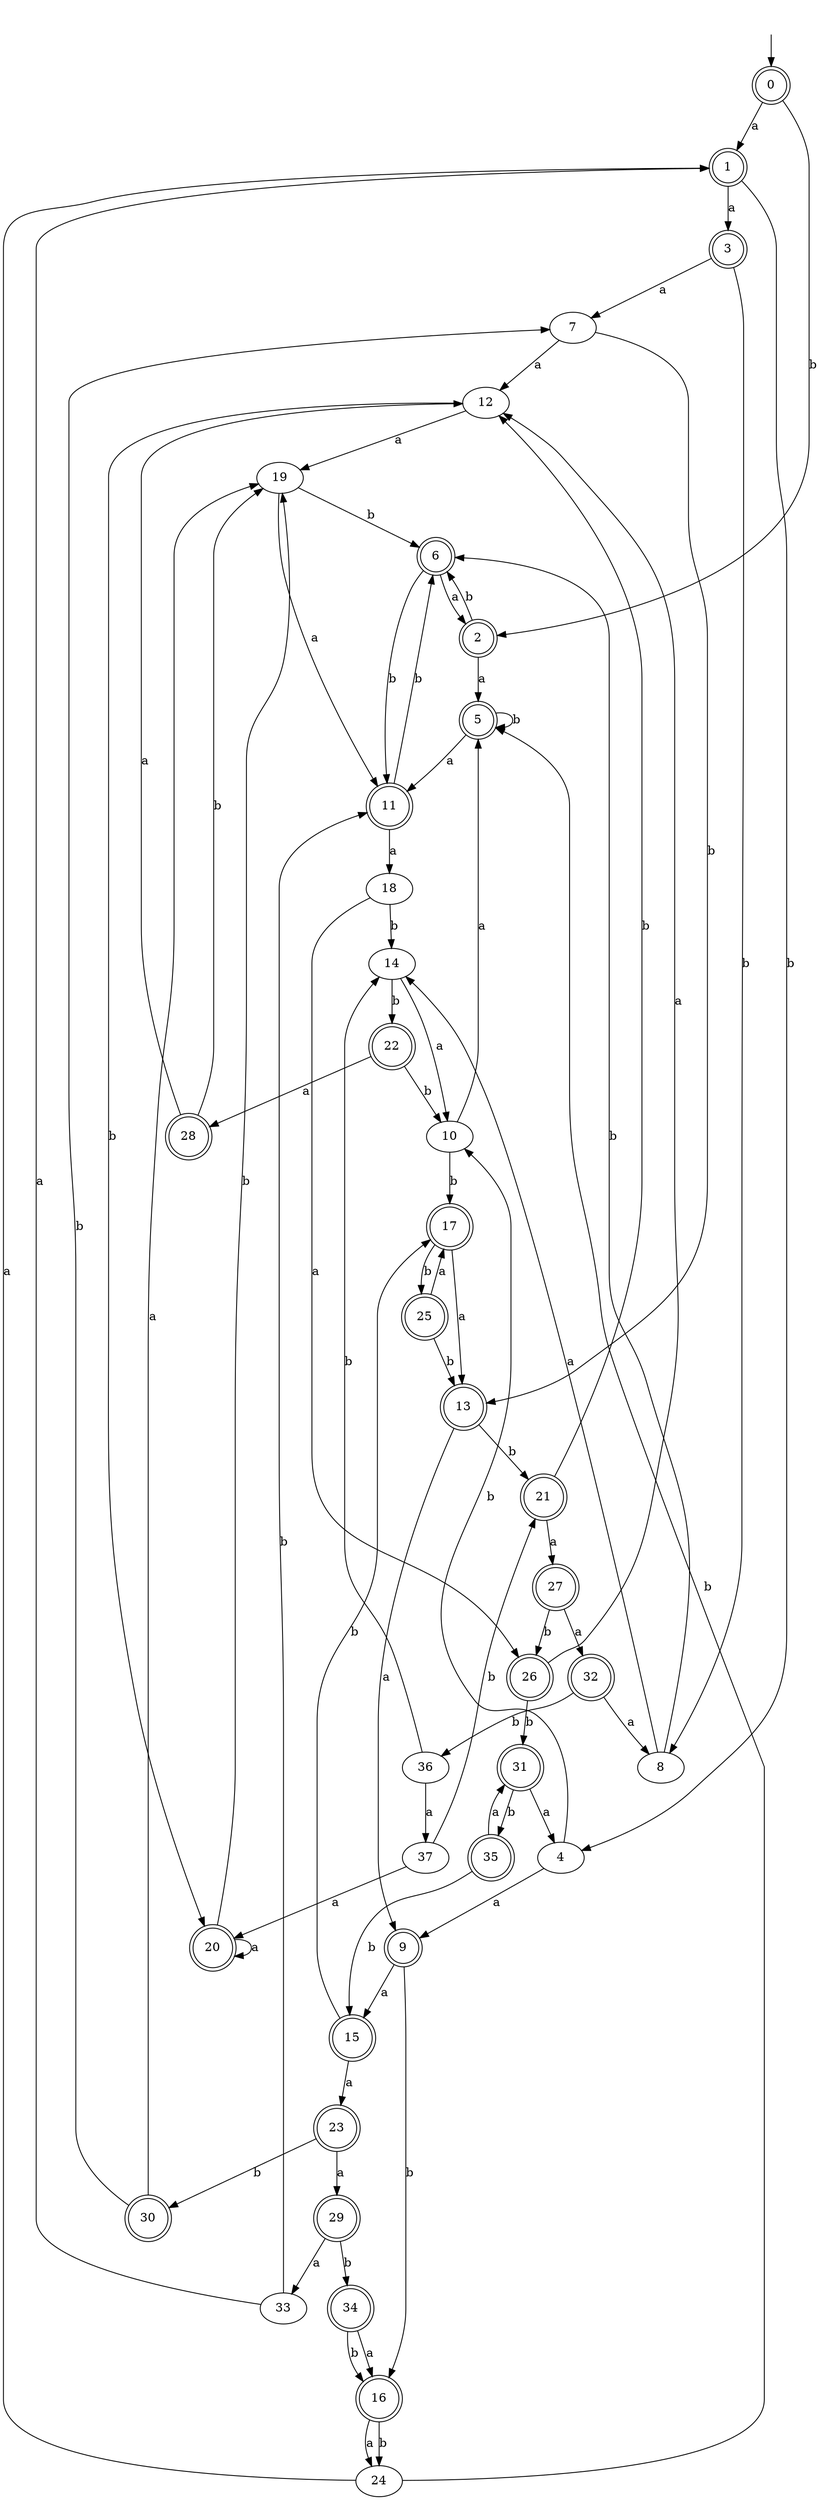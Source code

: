 digraph RandomDFA {
  __start0 [label="", shape=none];
  __start0 -> 0 [label=""];
  0 [shape=circle] [shape=doublecircle]
  0 -> 1 [label="a"]
  0 -> 2 [label="b"]
  1 [shape=doublecircle]
  1 -> 3 [label="a"]
  1 -> 4 [label="b"]
  2 [shape=doublecircle]
  2 -> 5 [label="a"]
  2 -> 6 [label="b"]
  3 [shape=doublecircle]
  3 -> 7 [label="a"]
  3 -> 8 [label="b"]
  4
  4 -> 9 [label="a"]
  4 -> 10 [label="b"]
  5 [shape=doublecircle]
  5 -> 11 [label="a"]
  5 -> 5 [label="b"]
  6 [shape=doublecircle]
  6 -> 2 [label="a"]
  6 -> 11 [label="b"]
  7
  7 -> 12 [label="a"]
  7 -> 13 [label="b"]
  8
  8 -> 14 [label="a"]
  8 -> 6 [label="b"]
  9 [shape=doublecircle]
  9 -> 15 [label="a"]
  9 -> 16 [label="b"]
  10
  10 -> 5 [label="a"]
  10 -> 17 [label="b"]
  11 [shape=doublecircle]
  11 -> 18 [label="a"]
  11 -> 6 [label="b"]
  12
  12 -> 19 [label="a"]
  12 -> 20 [label="b"]
  13 [shape=doublecircle]
  13 -> 9 [label="a"]
  13 -> 21 [label="b"]
  14
  14 -> 10 [label="a"]
  14 -> 22 [label="b"]
  15 [shape=doublecircle]
  15 -> 23 [label="a"]
  15 -> 17 [label="b"]
  16 [shape=doublecircle]
  16 -> 24 [label="a"]
  16 -> 24 [label="b"]
  17 [shape=doublecircle]
  17 -> 13 [label="a"]
  17 -> 25 [label="b"]
  18
  18 -> 26 [label="a"]
  18 -> 14 [label="b"]
  19
  19 -> 11 [label="a"]
  19 -> 6 [label="b"]
  20 [shape=doublecircle]
  20 -> 20 [label="a"]
  20 -> 19 [label="b"]
  21 [shape=doublecircle]
  21 -> 27 [label="a"]
  21 -> 12 [label="b"]
  22 [shape=doublecircle]
  22 -> 28 [label="a"]
  22 -> 10 [label="b"]
  23 [shape=doublecircle]
  23 -> 29 [label="a"]
  23 -> 30 [label="b"]
  24
  24 -> 1 [label="a"]
  24 -> 5 [label="b"]
  25 [shape=doublecircle]
  25 -> 17 [label="a"]
  25 -> 13 [label="b"]
  26 [shape=doublecircle]
  26 -> 12 [label="a"]
  26 -> 31 [label="b"]
  27 [shape=doublecircle]
  27 -> 32 [label="a"]
  27 -> 26 [label="b"]
  28 [shape=doublecircle]
  28 -> 12 [label="a"]
  28 -> 19 [label="b"]
  29 [shape=doublecircle]
  29 -> 33 [label="a"]
  29 -> 34 [label="b"]
  30 [shape=doublecircle]
  30 -> 19 [label="a"]
  30 -> 7 [label="b"]
  31 [shape=doublecircle]
  31 -> 4 [label="a"]
  31 -> 35 [label="b"]
  32 [shape=doublecircle]
  32 -> 8 [label="a"]
  32 -> 36 [label="b"]
  33
  33 -> 1 [label="a"]
  33 -> 11 [label="b"]
  34 [shape=doublecircle]
  34 -> 16 [label="a"]
  34 -> 16 [label="b"]
  35 [shape=doublecircle]
  35 -> 31 [label="a"]
  35 -> 15 [label="b"]
  36
  36 -> 37 [label="a"]
  36 -> 14 [label="b"]
  37
  37 -> 20 [label="a"]
  37 -> 21 [label="b"]
}
